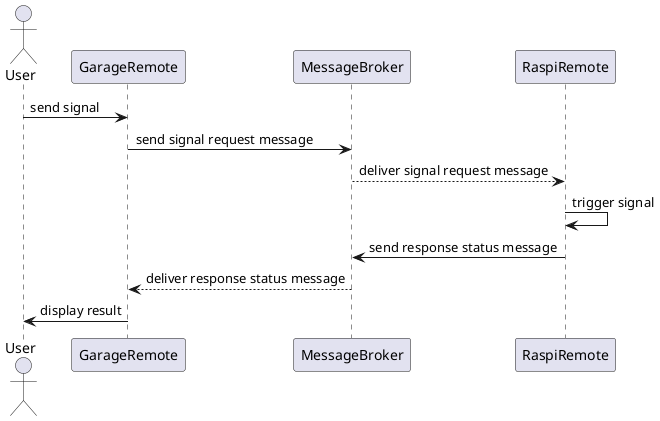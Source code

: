 @startuml

actor User
participant GarageRemote as GR
participant MessageBroker as MB
participant RaspiRemote as RR

User -> GR: send signal
GR -> MB: send signal request message
MB --> RR: deliver signal request message
RR -> RR: trigger signal
RR -> MB: send response status message
MB --> GR: deliver response status message
GR -> User: display result

@enduml